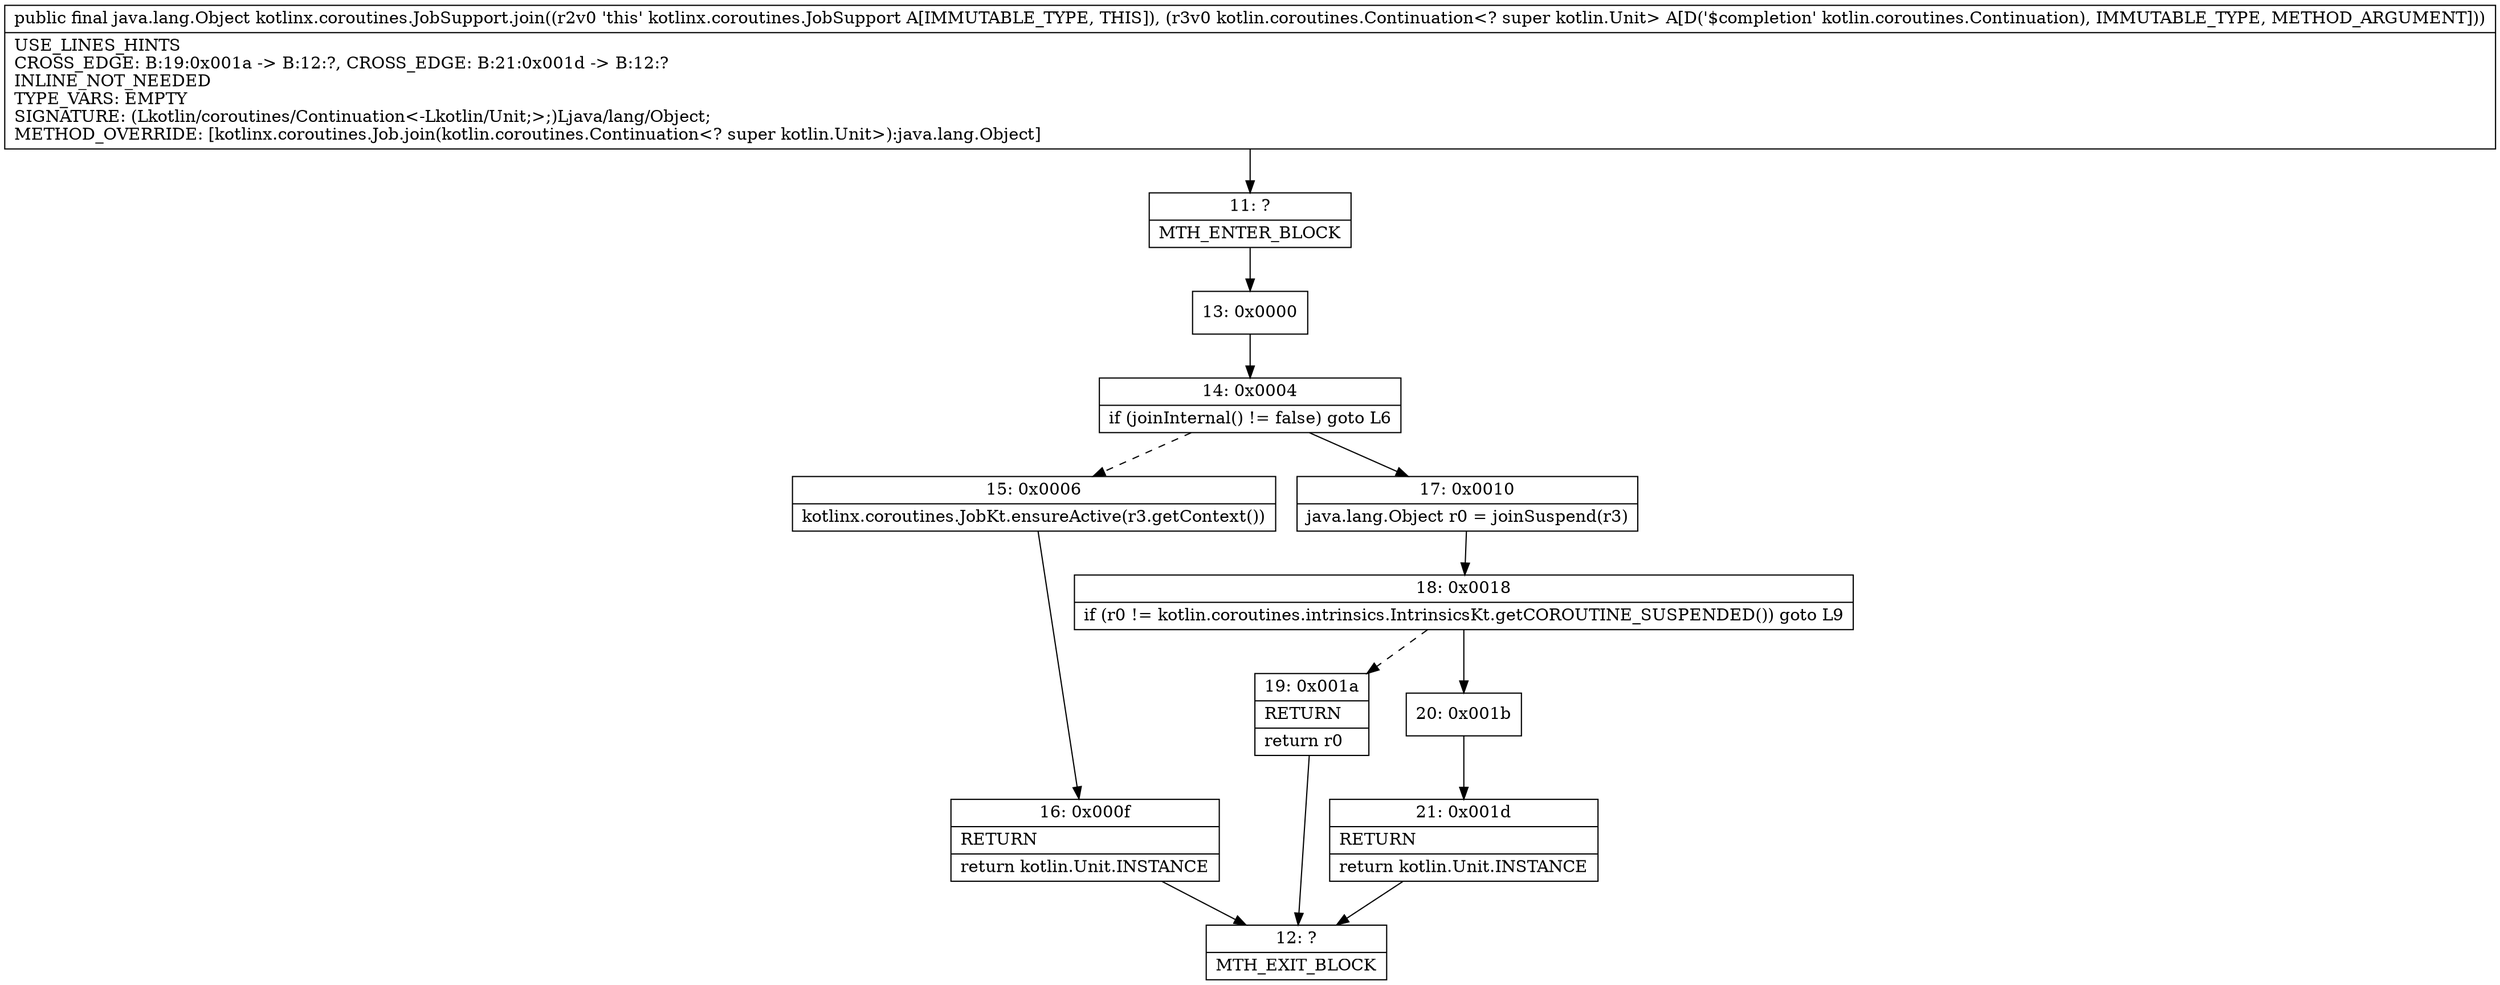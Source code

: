 digraph "CFG forkotlinx.coroutines.JobSupport.join(Lkotlin\/coroutines\/Continuation;)Ljava\/lang\/Object;" {
Node_11 [shape=record,label="{11\:\ ?|MTH_ENTER_BLOCK\l}"];
Node_13 [shape=record,label="{13\:\ 0x0000}"];
Node_14 [shape=record,label="{14\:\ 0x0004|if (joinInternal() != false) goto L6\l}"];
Node_15 [shape=record,label="{15\:\ 0x0006|kotlinx.coroutines.JobKt.ensureActive(r3.getContext())\l}"];
Node_16 [shape=record,label="{16\:\ 0x000f|RETURN\l|return kotlin.Unit.INSTANCE\l}"];
Node_12 [shape=record,label="{12\:\ ?|MTH_EXIT_BLOCK\l}"];
Node_17 [shape=record,label="{17\:\ 0x0010|java.lang.Object r0 = joinSuspend(r3)\l}"];
Node_18 [shape=record,label="{18\:\ 0x0018|if (r0 != kotlin.coroutines.intrinsics.IntrinsicsKt.getCOROUTINE_SUSPENDED()) goto L9\l}"];
Node_19 [shape=record,label="{19\:\ 0x001a|RETURN\l|return r0\l}"];
Node_20 [shape=record,label="{20\:\ 0x001b}"];
Node_21 [shape=record,label="{21\:\ 0x001d|RETURN\l|return kotlin.Unit.INSTANCE\l}"];
MethodNode[shape=record,label="{public final java.lang.Object kotlinx.coroutines.JobSupport.join((r2v0 'this' kotlinx.coroutines.JobSupport A[IMMUTABLE_TYPE, THIS]), (r3v0 kotlin.coroutines.Continuation\<? super kotlin.Unit\> A[D('$completion' kotlin.coroutines.Continuation), IMMUTABLE_TYPE, METHOD_ARGUMENT]))  | USE_LINES_HINTS\lCROSS_EDGE: B:19:0x001a \-\> B:12:?, CROSS_EDGE: B:21:0x001d \-\> B:12:?\lINLINE_NOT_NEEDED\lTYPE_VARS: EMPTY\lSIGNATURE: (Lkotlin\/coroutines\/Continuation\<\-Lkotlin\/Unit;\>;)Ljava\/lang\/Object;\lMETHOD_OVERRIDE: [kotlinx.coroutines.Job.join(kotlin.coroutines.Continuation\<? super kotlin.Unit\>):java.lang.Object]\l}"];
MethodNode -> Node_11;Node_11 -> Node_13;
Node_13 -> Node_14;
Node_14 -> Node_15[style=dashed];
Node_14 -> Node_17;
Node_15 -> Node_16;
Node_16 -> Node_12;
Node_17 -> Node_18;
Node_18 -> Node_19[style=dashed];
Node_18 -> Node_20;
Node_19 -> Node_12;
Node_20 -> Node_21;
Node_21 -> Node_12;
}

